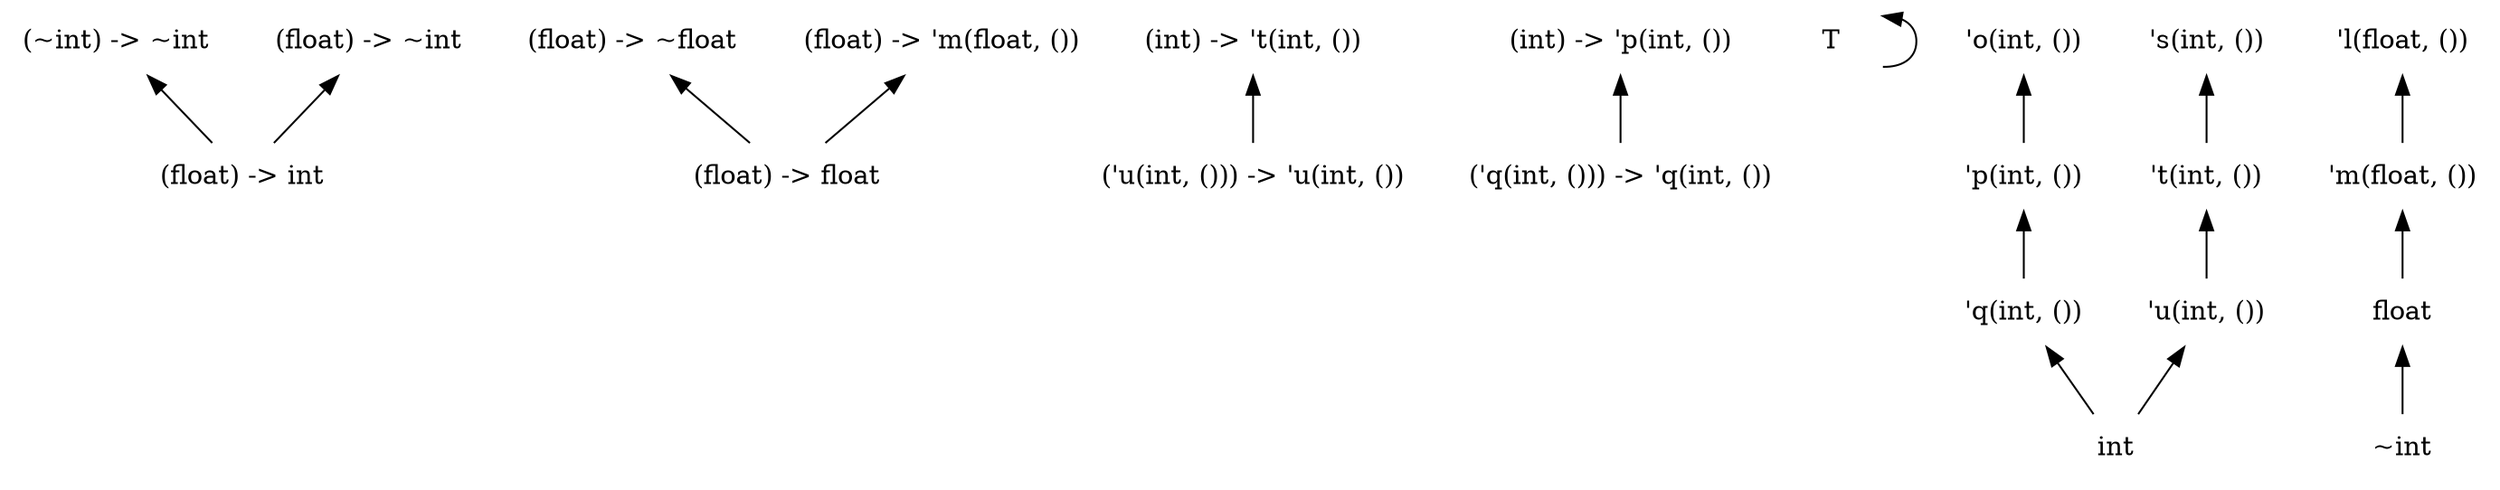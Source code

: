 digraph order {
  graph [
    size = "30,10"
    ];
  node [
    shape = none
    ];
  edge [
    dir = back
    ];
  "(float) -> int"
  "(float) -> float"
  "(float) -> ~float"
  "(float) -> 'm(float, ())"
  "(int) -> 't(int, ())"
  "(int) -> 'p(int, ())"
  "(~int) -> ~int"
  "(float) -> ~int"
  "T"
  "'t(int, ())"
  "'u(int, ())"
  "'p(int, ())"
  "'q(int, ())"
  "'m(float, ())"
  "'s(int, ())"
  "'o(int, ())"
  "'l(float, ())"
  "float"
  "int"
  "~int"
  "('u(int, ())) -> 'u(int, ())"
  "('q(int, ())) -> 'q(int, ())"
  "(~int) -> ~int" -> "(float) -> int"
  "(float) -> ~int" -> "(float) -> int"
  "(float) -> ~float" -> "(float) -> float"
  "(float) -> 'm(float, ())" -> "(float) -> float"
  "T" -> "T"
  "float" -> "~int"
  "'s(int, ())" -> "'t(int, ())"
  "'u(int, ())" -> "int"
  "'t(int, ())" -> "'u(int, ())"
  "'o(int, ())" -> "'p(int, ())"
  "'q(int, ())" -> "int"
  "'p(int, ())" -> "'q(int, ())"
  "'l(float, ())" -> "'m(float, ())"
  "'m(float, ())" -> "float"
  "(int) -> 't(int, ())" -> "('u(int, ())) -> 'u(int, ())"
  "(int) -> 'p(int, ())" -> "('q(int, ())) -> 'q(int, ())"
}